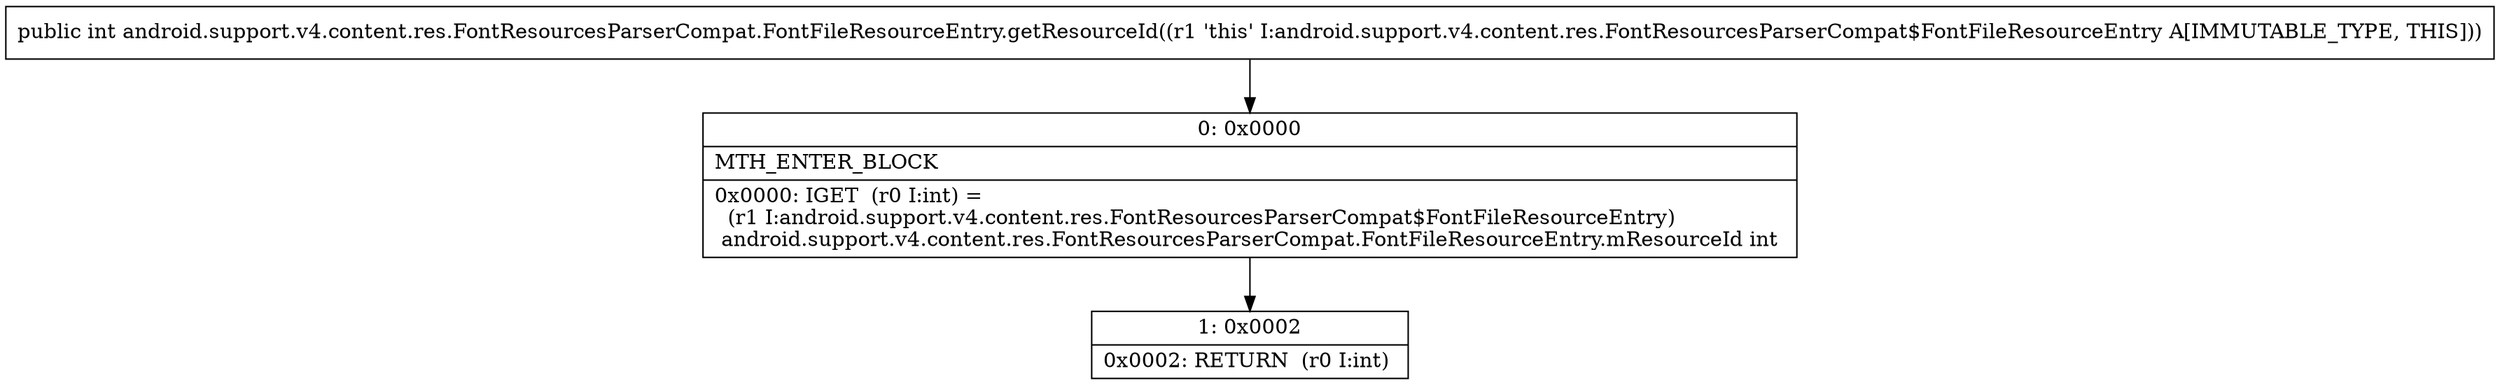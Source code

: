 digraph "CFG forandroid.support.v4.content.res.FontResourcesParserCompat.FontFileResourceEntry.getResourceId()I" {
Node_0 [shape=record,label="{0\:\ 0x0000|MTH_ENTER_BLOCK\l|0x0000: IGET  (r0 I:int) = \l  (r1 I:android.support.v4.content.res.FontResourcesParserCompat$FontFileResourceEntry)\l android.support.v4.content.res.FontResourcesParserCompat.FontFileResourceEntry.mResourceId int \l}"];
Node_1 [shape=record,label="{1\:\ 0x0002|0x0002: RETURN  (r0 I:int) \l}"];
MethodNode[shape=record,label="{public int android.support.v4.content.res.FontResourcesParserCompat.FontFileResourceEntry.getResourceId((r1 'this' I:android.support.v4.content.res.FontResourcesParserCompat$FontFileResourceEntry A[IMMUTABLE_TYPE, THIS])) }"];
MethodNode -> Node_0;
Node_0 -> Node_1;
}

